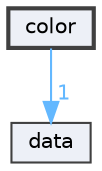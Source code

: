 digraph "color"
{
 // LATEX_PDF_SIZE
  bgcolor="transparent";
  edge [fontname=Helvetica,fontsize=10,labelfontname=Helvetica,labelfontsize=10];
  node [fontname=Helvetica,fontsize=10,shape=box,height=0.2,width=0.4];
  compound=true
  dir_dd4f4d374fc1b1f6606a7c74ed1febd1 [label="color", fillcolor="#edf0f7", color="grey25", style="filled,bold", URL="dir_dd4f4d374fc1b1f6606a7c74ed1febd1.html",tooltip=""];
  dir_472fafaf0f039b9e6b043966c1ef7dbf [label="data", fillcolor="#edf0f7", color="grey25", style="filled", URL="dir_472fafaf0f039b9e6b043966c1ef7dbf.html",tooltip=""];
  dir_dd4f4d374fc1b1f6606a7c74ed1febd1->dir_472fafaf0f039b9e6b043966c1ef7dbf [headlabel="1", labeldistance=1.5 headhref="dir_000000_000001.html" color="steelblue1" fontcolor="steelblue1"];
}

